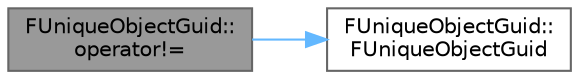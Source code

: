 digraph "FUniqueObjectGuid::operator!="
{
 // INTERACTIVE_SVG=YES
 // LATEX_PDF_SIZE
  bgcolor="transparent";
  edge [fontname=Helvetica,fontsize=10,labelfontname=Helvetica,labelfontsize=10];
  node [fontname=Helvetica,fontsize=10,shape=box,height=0.2,width=0.4];
  rankdir="LR";
  Node1 [id="Node000001",label="FUniqueObjectGuid::\loperator!=",height=0.2,width=0.4,color="gray40", fillcolor="grey60", style="filled", fontcolor="black",tooltip=" "];
  Node1 -> Node2 [id="edge1_Node000001_Node000002",color="steelblue1",style="solid",tooltip=" "];
  Node2 [id="Node000002",label="FUniqueObjectGuid::\lFUniqueObjectGuid",height=0.2,width=0.4,color="grey40", fillcolor="white", style="filled",URL="$d9/d17/structFUniqueObjectGuid.html#afa4e36ff2d7479234d4912b86daf2212",tooltip=" "];
}
